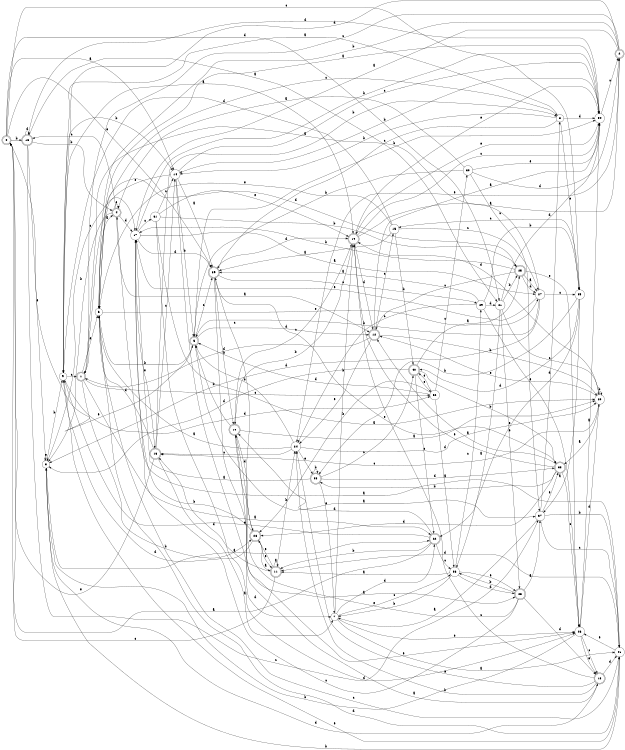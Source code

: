 digraph n34_5 {
__start0 [label="" shape="none"];

rankdir=LR;
size="8,5";

s0 [style="rounded,filled", color="black", fillcolor="white" shape="doublecircle", label="0"];
s1 [style="rounded,filled", color="black", fillcolor="white" shape="doublecircle", label="1"];
s2 [style="rounded,filled", color="black", fillcolor="white" shape="doublecircle", label="2"];
s3 [style="filled", color="black", fillcolor="white" shape="circle", label="3"];
s4 [style="rounded,filled", color="black", fillcolor="white" shape="doublecircle", label="4"];
s5 [style="rounded,filled", color="black", fillcolor="white" shape="doublecircle", label="5"];
s6 [style="filled", color="black", fillcolor="white" shape="circle", label="6"];
s7 [style="filled", color="black", fillcolor="white" shape="circle", label="7"];
s8 [style="filled", color="black", fillcolor="white" shape="circle", label="8"];
s9 [style="filled", color="black", fillcolor="white" shape="circle", label="9"];
s10 [style="rounded,filled", color="black", fillcolor="white" shape="doublecircle", label="10"];
s11 [style="rounded,filled", color="black", fillcolor="white" shape="doublecircle", label="11"];
s12 [style="rounded,filled", color="black", fillcolor="white" shape="doublecircle", label="12"];
s13 [style="rounded,filled", color="black", fillcolor="white" shape="doublecircle", label="13"];
s14 [style="filled", color="black", fillcolor="white" shape="circle", label="14"];
s15 [style="filled", color="black", fillcolor="white" shape="circle", label="15"];
s16 [style="rounded,filled", color="black", fillcolor="white" shape="doublecircle", label="16"];
s17 [style="filled", color="black", fillcolor="white" shape="circle", label="17"];
s18 [style="rounded,filled", color="black", fillcolor="white" shape="doublecircle", label="18"];
s19 [style="rounded,filled", color="black", fillcolor="white" shape="doublecircle", label="19"];
s20 [style="filled", color="black", fillcolor="white" shape="circle", label="20"];
s21 [style="filled", color="black", fillcolor="white" shape="circle", label="21"];
s22 [style="rounded,filled", color="black", fillcolor="white" shape="doublecircle", label="22"];
s23 [style="rounded,filled", color="black", fillcolor="white" shape="doublecircle", label="23"];
s24 [style="filled", color="black", fillcolor="white" shape="circle", label="24"];
s25 [style="rounded,filled", color="black", fillcolor="white" shape="doublecircle", label="25"];
s26 [style="filled", color="black", fillcolor="white" shape="circle", label="26"];
s27 [style="filled", color="black", fillcolor="white" shape="circle", label="27"];
s28 [style="rounded,filled", color="black", fillcolor="white" shape="doublecircle", label="28"];
s29 [style="filled", color="black", fillcolor="white" shape="circle", label="29"];
s30 [style="filled", color="black", fillcolor="white" shape="circle", label="30"];
s31 [style="filled", color="black", fillcolor="white" shape="circle", label="31"];
s32 [style="filled", color="black", fillcolor="white" shape="circle", label="32"];
s33 [style="rounded,filled", color="black", fillcolor="white" shape="doublecircle", label="33"];
s34 [style="filled", color="black", fillcolor="white" shape="circle", label="34"];
s35 [style="filled", color="black", fillcolor="white" shape="circle", label="35"];
s36 [style="filled", color="black", fillcolor="white" shape="circle", label="36"];
s37 [style="filled", color="black", fillcolor="white" shape="circle", label="37"];
s38 [style="rounded,filled", color="black", fillcolor="white" shape="doublecircle", label="38"];
s39 [style="rounded,filled", color="black", fillcolor="white" shape="doublecircle", label="39"];
s40 [style="rounded,filled", color="black", fillcolor="white" shape="doublecircle", label="40"];
s41 [style="filled", color="black", fillcolor="white" shape="circle", label="41"];
s0 -> s14 [label="a"];
s0 -> s13 [label="b"];
s0 -> s35 [label="c"];
s0 -> s21 [label="d"];
s0 -> s39 [label="e"];
s1 -> s22 [label="a"];
s1 -> s28 [label="b"];
s1 -> s32 [label="c"];
s1 -> s25 [label="d"];
s1 -> s6 [label="e"];
s2 -> s17 [label="a"];
s2 -> s6 [label="b"];
s2 -> s1 [label="c"];
s2 -> s9 [label="d"];
s2 -> s24 [label="e"];
s3 -> s22 [label="a"];
s3 -> s9 [label="b"];
s3 -> s17 [label="c"];
s3 -> s18 [label="d"];
s3 -> s3 [label="e"];
s4 -> s12 [label="a"];
s4 -> s3 [label="b"];
s4 -> s13 [label="c"];
s4 -> s17 [label="d"];
s4 -> s4 [label="e"];
s5 -> s37 [label="a"];
s5 -> s34 [label="b"];
s5 -> s39 [label="c"];
s5 -> s12 [label="d"];
s5 -> s0 [label="e"];
s6 -> s4 [label="a"];
s6 -> s5 [label="b"];
s6 -> s8 [label="c"];
s6 -> s41 [label="d"];
s6 -> s27 [label="e"];
s7 -> s41 [label="a"];
s7 -> s19 [label="b"];
s7 -> s36 [label="c"];
s7 -> s22 [label="d"];
s7 -> s26 [label="e"];
s8 -> s9 [label="a"];
s8 -> s14 [label="b"];
s8 -> s39 [label="c"];
s8 -> s34 [label="d"];
s8 -> s35 [label="e"];
s9 -> s19 [label="a"];
s9 -> s14 [label="b"];
s9 -> s1 [label="c"];
s9 -> s32 [label="d"];
s9 -> s41 [label="e"];
s10 -> s20 [label="a"];
s10 -> s5 [label="b"];
s10 -> s19 [label="c"];
s10 -> s28 [label="d"];
s10 -> s26 [label="e"];
s11 -> s11 [label="a"];
s11 -> s24 [label="b"];
s11 -> s0 [label="c"];
s11 -> s16 [label="d"];
s11 -> s28 [label="e"];
s12 -> s34 [label="a"];
s12 -> s20 [label="b"];
s12 -> s15 [label="c"];
s12 -> s1 [label="d"];
s12 -> s24 [label="e"];
s13 -> s21 [label="a"];
s13 -> s4 [label="b"];
s13 -> s37 [label="c"];
s13 -> s13 [label="d"];
s13 -> s3 [label="e"];
s14 -> s39 [label="a"];
s14 -> s5 [label="b"];
s14 -> s34 [label="c"];
s14 -> s7 [label="d"];
s14 -> s6 [label="e"];
s15 -> s39 [label="a"];
s15 -> s40 [label="b"];
s15 -> s27 [label="c"];
s15 -> s9 [label="d"];
s15 -> s6 [label="e"];
s16 -> s7 [label="a"];
s16 -> s8 [label="b"];
s16 -> s14 [label="c"];
s16 -> s6 [label="d"];
s16 -> s0 [label="e"];
s17 -> s27 [label="a"];
s17 -> s34 [label="b"];
s17 -> s31 [label="c"];
s17 -> s39 [label="d"];
s17 -> s16 [label="e"];
s18 -> s10 [label="a"];
s18 -> s24 [label="b"];
s18 -> s19 [label="c"];
s18 -> s41 [label="d"];
s18 -> s24 [label="e"];
s19 -> s2 [label="a"];
s19 -> s10 [label="b"];
s19 -> s34 [label="c"];
s19 -> s12 [label="d"];
s19 -> s34 [label="e"];
s20 -> s33 [label="a"];
s20 -> s20 [label="b"];
s20 -> s16 [label="c"];
s20 -> s19 [label="d"];
s20 -> s12 [label="e"];
s21 -> s36 [label="a"];
s21 -> s25 [label="b"];
s21 -> s20 [label="c"];
s21 -> s34 [label="d"];
s21 -> s23 [label="e"];
s22 -> s0 [label="a"];
s22 -> s11 [label="b"];
s22 -> s36 [label="c"];
s22 -> s10 [label="d"];
s22 -> s9 [label="e"];
s23 -> s37 [label="a"];
s23 -> s36 [label="b"];
s23 -> s17 [label="c"];
s23 -> s18 [label="d"];
s23 -> s10 [label="e"];
s24 -> s6 [label="a"];
s24 -> s5 [label="b"];
s24 -> s16 [label="c"];
s24 -> s20 [label="d"];
s24 -> s38 [label="e"];
s25 -> s27 [label="a"];
s25 -> s17 [label="b"];
s25 -> s12 [label="c"];
s25 -> s27 [label="d"];
s25 -> s26 [label="e"];
s26 -> s34 [label="a"];
s26 -> s3 [label="b"];
s26 -> s18 [label="c"];
s26 -> s20 [label="d"];
s26 -> s18 [label="e"];
s27 -> s1 [label="a"];
s27 -> s5 [label="b"];
s27 -> s35 [label="c"];
s27 -> s3 [label="d"];
s27 -> s17 [label="e"];
s28 -> s11 [label="a"];
s28 -> s17 [label="b"];
s28 -> s39 [label="c"];
s28 -> s9 [label="d"];
s28 -> s11 [label="e"];
s29 -> s39 [label="a"];
s29 -> s35 [label="b"];
s29 -> s24 [label="c"];
s29 -> s21 [label="d"];
s29 -> s26 [label="e"];
s30 -> s4 [label="a"];
s30 -> s5 [label="b"];
s30 -> s37 [label="c"];
s30 -> s2 [label="d"];
s30 -> s34 [label="e"];
s31 -> s20 [label="a"];
s31 -> s25 [label="b"];
s31 -> s14 [label="c"];
s31 -> s26 [label="d"];
s31 -> s19 [label="e"];
s32 -> s36 [label="a"];
s32 -> s28 [label="b"];
s32 -> s30 [label="c"];
s32 -> s5 [label="d"];
s32 -> s40 [label="e"];
s33 -> s12 [label="a"];
s33 -> s38 [label="b"];
s33 -> s26 [label="c"];
s33 -> s28 [label="d"];
s33 -> s19 [label="e"];
s34 -> s6 [label="a"];
s34 -> s14 [label="b"];
s34 -> s2 [label="c"];
s34 -> s13 [label="d"];
s34 -> s19 [label="e"];
s35 -> s37 [label="a"];
s35 -> s38 [label="b"];
s35 -> s15 [label="c"];
s35 -> s40 [label="d"];
s35 -> s22 [label="e"];
s36 -> s11 [label="a"];
s36 -> s7 [label="b"];
s36 -> s29 [label="c"];
s36 -> s23 [label="d"];
s36 -> s23 [label="e"];
s37 -> s7 [label="a"];
s37 -> s41 [label="b"];
s37 -> s41 [label="c"];
s37 -> s8 [label="d"];
s37 -> s33 [label="e"];
s38 -> s17 [label="a"];
s38 -> s38 [label="b"];
s38 -> s40 [label="c"];
s38 -> s33 [label="d"];
s38 -> s7 [label="e"];
s39 -> s23 [label="a"];
s39 -> s10 [label="b"];
s39 -> s29 [label="c"];
s39 -> s19 [label="d"];
s39 -> s33 [label="e"];
s40 -> s25 [label="a"];
s40 -> s33 [label="b"];
s40 -> s22 [label="c"];
s40 -> s3 [label="d"];
s40 -> s32 [label="e"];
s41 -> s4 [label="a"];
s41 -> s3 [label="b"];
s41 -> s6 [label="c"];
s41 -> s11 [label="d"];
s41 -> s26 [label="e"];

}